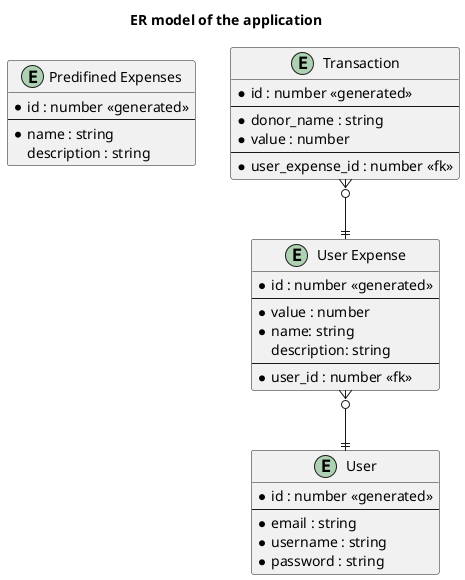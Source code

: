 @startuml er_model
title ER model of the application
' avoid problems with angled crows feet
skinparam linetype ortho

entity "Predifined Expenses" as pexp {
  * id : number <<generated>>
  ---
  * name : string
  description : string
}

entity "User" as user {
  * id : number <<generated>>
  ---
  * email : string
  * username : string
  * password : string
}

entity "User Expense" as uexp {
  * id : number <<generated>>
  ---
  * value : number
  * name: string
  description: string
  ---
  * user_id : number <<fk>>
}

entity "Transaction" as utran {
  * id : number <<generated>>
  ---
  * donor_name : string
  * value : number
  ---
  * user_expense_id : number <<fk>>
}

uexp }o--|| user
utran }o--|| uexp
@enduml